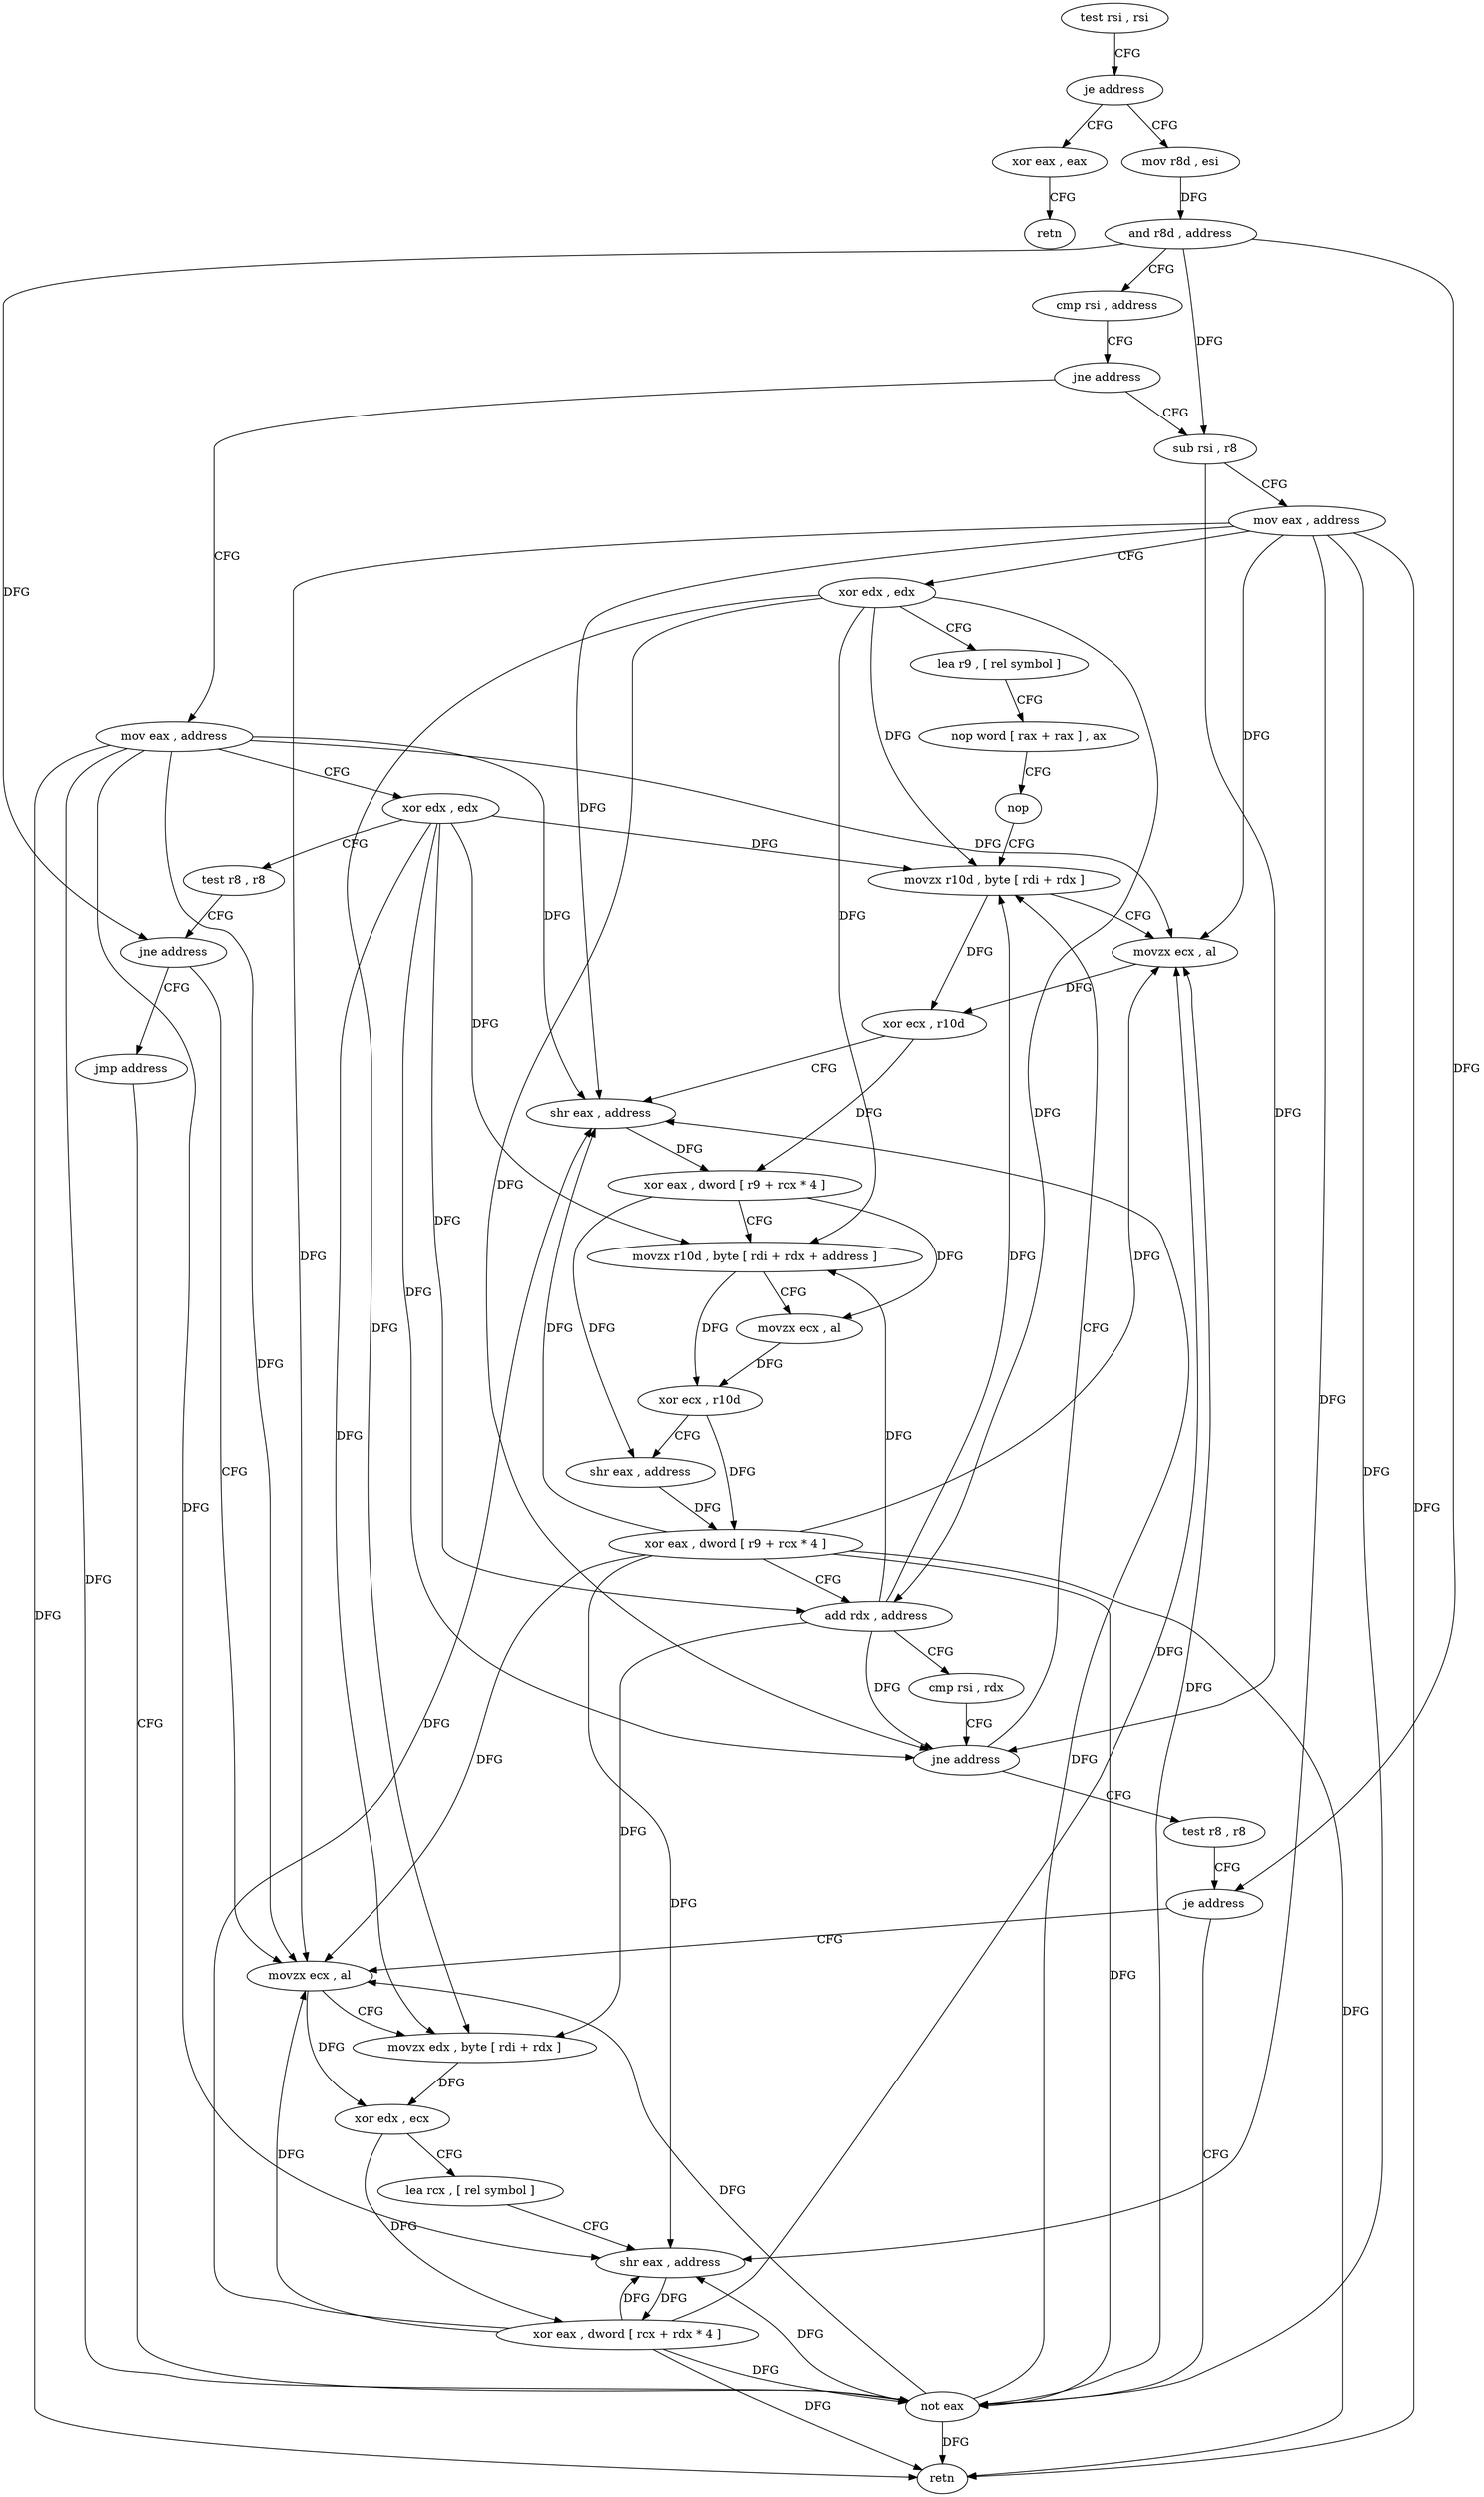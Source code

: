 digraph "func" {
"166560" [label = "test rsi , rsi" ]
"166563" [label = "je address" ]
"166592" [label = "xor eax , eax" ]
"166565" [label = "mov r8d , esi" ]
"166594" [label = "retn" ]
"166568" [label = "and r8d , address" ]
"166572" [label = "cmp rsi , address" ]
"166576" [label = "jne address" ]
"166595" [label = "sub rsi , r8" ]
"166578" [label = "mov eax , address" ]
"166598" [label = "mov eax , address" ]
"166603" [label = "xor edx , edx" ]
"166605" [label = "lea r9 , [ rel symbol ]" ]
"166612" [label = "nop word [ rax + rax ] , ax" ]
"166622" [label = "nop" ]
"166624" [label = "movzx r10d , byte [ rdi + rdx ]" ]
"166583" [label = "xor edx , edx" ]
"166585" [label = "test r8 , r8" ]
"166588" [label = "jne address" ]
"166675" [label = "movzx ecx , al" ]
"166590" [label = "jmp address" ]
"166629" [label = "movzx ecx , al" ]
"166632" [label = "xor ecx , r10d" ]
"166635" [label = "shr eax , address" ]
"166638" [label = "xor eax , dword [ r9 + rcx * 4 ]" ]
"166642" [label = "movzx r10d , byte [ rdi + rdx + address ]" ]
"166648" [label = "movzx ecx , al" ]
"166651" [label = "xor ecx , r10d" ]
"166654" [label = "shr eax , address" ]
"166657" [label = "xor eax , dword [ r9 + rcx * 4 ]" ]
"166661" [label = "add rdx , address" ]
"166665" [label = "cmp rsi , rdx" ]
"166668" [label = "jne address" ]
"166670" [label = "test r8 , r8" ]
"166673" [label = "je address" ]
"166697" [label = "not eax" ]
"166678" [label = "movzx edx , byte [ rdi + rdx ]" ]
"166682" [label = "xor edx , ecx" ]
"166684" [label = "lea rcx , [ rel symbol ]" ]
"166691" [label = "shr eax , address" ]
"166694" [label = "xor eax , dword [ rcx + rdx * 4 ]" ]
"166699" [label = "retn" ]
"166560" -> "166563" [ label = "CFG" ]
"166563" -> "166592" [ label = "CFG" ]
"166563" -> "166565" [ label = "CFG" ]
"166592" -> "166594" [ label = "CFG" ]
"166565" -> "166568" [ label = "DFG" ]
"166568" -> "166572" [ label = "CFG" ]
"166568" -> "166595" [ label = "DFG" ]
"166568" -> "166588" [ label = "DFG" ]
"166568" -> "166673" [ label = "DFG" ]
"166572" -> "166576" [ label = "CFG" ]
"166576" -> "166595" [ label = "CFG" ]
"166576" -> "166578" [ label = "CFG" ]
"166595" -> "166598" [ label = "CFG" ]
"166595" -> "166668" [ label = "DFG" ]
"166578" -> "166583" [ label = "CFG" ]
"166578" -> "166629" [ label = "DFG" ]
"166578" -> "166635" [ label = "DFG" ]
"166578" -> "166675" [ label = "DFG" ]
"166578" -> "166691" [ label = "DFG" ]
"166578" -> "166697" [ label = "DFG" ]
"166578" -> "166699" [ label = "DFG" ]
"166598" -> "166603" [ label = "CFG" ]
"166598" -> "166629" [ label = "DFG" ]
"166598" -> "166635" [ label = "DFG" ]
"166598" -> "166675" [ label = "DFG" ]
"166598" -> "166691" [ label = "DFG" ]
"166598" -> "166697" [ label = "DFG" ]
"166598" -> "166699" [ label = "DFG" ]
"166603" -> "166605" [ label = "CFG" ]
"166603" -> "166624" [ label = "DFG" ]
"166603" -> "166642" [ label = "DFG" ]
"166603" -> "166661" [ label = "DFG" ]
"166603" -> "166668" [ label = "DFG" ]
"166603" -> "166678" [ label = "DFG" ]
"166605" -> "166612" [ label = "CFG" ]
"166612" -> "166622" [ label = "CFG" ]
"166622" -> "166624" [ label = "CFG" ]
"166624" -> "166629" [ label = "CFG" ]
"166624" -> "166632" [ label = "DFG" ]
"166583" -> "166585" [ label = "CFG" ]
"166583" -> "166624" [ label = "DFG" ]
"166583" -> "166642" [ label = "DFG" ]
"166583" -> "166661" [ label = "DFG" ]
"166583" -> "166668" [ label = "DFG" ]
"166583" -> "166678" [ label = "DFG" ]
"166585" -> "166588" [ label = "CFG" ]
"166588" -> "166675" [ label = "CFG" ]
"166588" -> "166590" [ label = "CFG" ]
"166675" -> "166678" [ label = "CFG" ]
"166675" -> "166682" [ label = "DFG" ]
"166590" -> "166697" [ label = "CFG" ]
"166629" -> "166632" [ label = "DFG" ]
"166632" -> "166635" [ label = "CFG" ]
"166632" -> "166638" [ label = "DFG" ]
"166635" -> "166638" [ label = "DFG" ]
"166638" -> "166642" [ label = "CFG" ]
"166638" -> "166648" [ label = "DFG" ]
"166638" -> "166654" [ label = "DFG" ]
"166642" -> "166648" [ label = "CFG" ]
"166642" -> "166651" [ label = "DFG" ]
"166648" -> "166651" [ label = "DFG" ]
"166651" -> "166654" [ label = "CFG" ]
"166651" -> "166657" [ label = "DFG" ]
"166654" -> "166657" [ label = "DFG" ]
"166657" -> "166661" [ label = "CFG" ]
"166657" -> "166629" [ label = "DFG" ]
"166657" -> "166635" [ label = "DFG" ]
"166657" -> "166675" [ label = "DFG" ]
"166657" -> "166691" [ label = "DFG" ]
"166657" -> "166697" [ label = "DFG" ]
"166657" -> "166699" [ label = "DFG" ]
"166661" -> "166665" [ label = "CFG" ]
"166661" -> "166624" [ label = "DFG" ]
"166661" -> "166642" [ label = "DFG" ]
"166661" -> "166668" [ label = "DFG" ]
"166661" -> "166678" [ label = "DFG" ]
"166665" -> "166668" [ label = "CFG" ]
"166668" -> "166624" [ label = "CFG" ]
"166668" -> "166670" [ label = "CFG" ]
"166670" -> "166673" [ label = "CFG" ]
"166673" -> "166697" [ label = "CFG" ]
"166673" -> "166675" [ label = "CFG" ]
"166697" -> "166699" [ label = "DFG" ]
"166697" -> "166629" [ label = "DFG" ]
"166697" -> "166635" [ label = "DFG" ]
"166697" -> "166675" [ label = "DFG" ]
"166697" -> "166691" [ label = "DFG" ]
"166678" -> "166682" [ label = "DFG" ]
"166682" -> "166684" [ label = "CFG" ]
"166682" -> "166694" [ label = "DFG" ]
"166684" -> "166691" [ label = "CFG" ]
"166691" -> "166694" [ label = "DFG" ]
"166694" -> "166697" [ label = "DFG" ]
"166694" -> "166629" [ label = "DFG" ]
"166694" -> "166635" [ label = "DFG" ]
"166694" -> "166675" [ label = "DFG" ]
"166694" -> "166691" [ label = "DFG" ]
"166694" -> "166699" [ label = "DFG" ]
}
